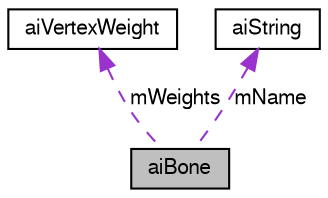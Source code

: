 digraph G
{
  bgcolor="transparent";
  edge [fontname="FreeSans",fontsize=10,labelfontname="FreeSans",labelfontsize=10];
  node [fontname="FreeSans",fontsize=10,shape=record];
  Node1 [label="aiBone",height=0.2,width=0.4,color="black", fillcolor="grey75", style="filled" fontcolor="black"];
  Node2 -> Node1 [dir=back,color="darkorchid3",fontsize=10,style="dashed",label="mWeights"];
  Node2 [label="aiVertexWeight",height=0.2,width=0.4,color="black",URL="$structai_vertex_weight.html",tooltip="A single influence of a bone on a vertex."];
  Node3 -> Node1 [dir=back,color="darkorchid3",fontsize=10,style="dashed",label="mName"];
  Node3 [label="aiString",height=0.2,width=0.4,color="black",URL="$structai_string.html"];
}
